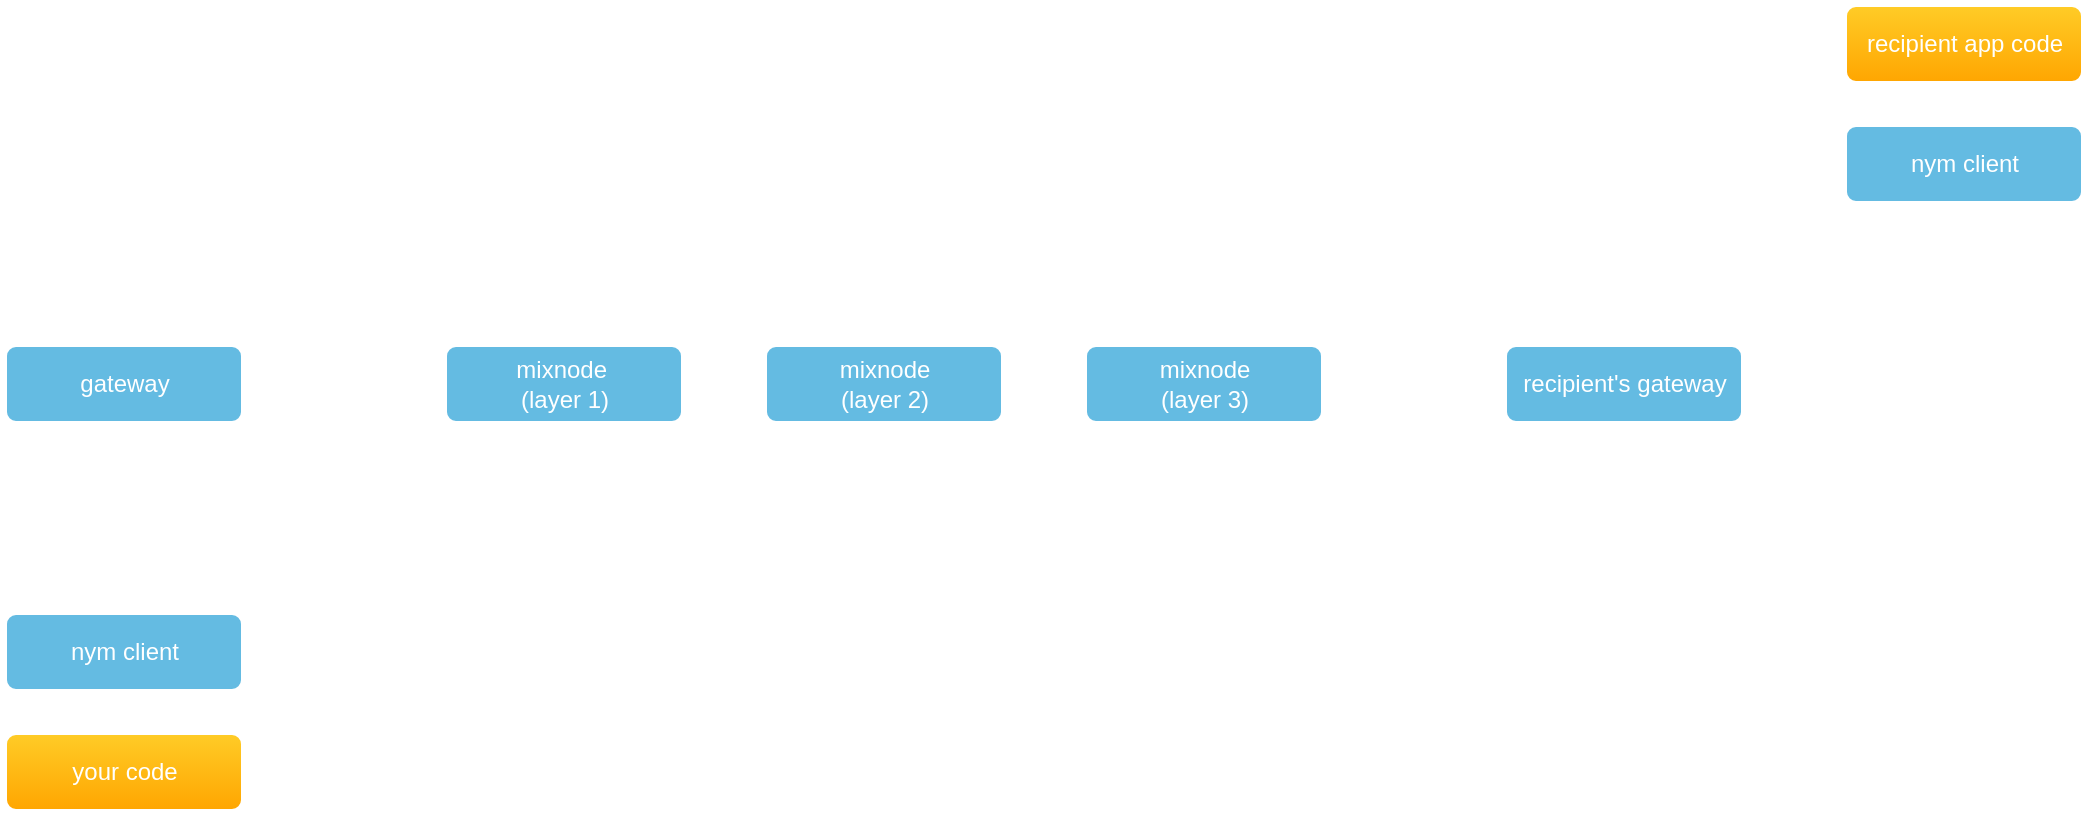 <mxfile version="20.4.0" type="device"><diagram id="6a731a19-8d31-9384-78a2-239565b7b9f0" name="Page-1"><mxGraphModel dx="1422" dy="714" grid="1" gridSize="10" guides="1" tooltips="1" connect="1" arrows="1" fold="1" page="1" pageScale="1" pageWidth="1169" pageHeight="827" background="none" math="0" shadow="0"><root><mxCell id="0"/><mxCell id="1" parent="0"/><mxCell id="1397" style="edgeStyle=orthogonalEdgeStyle;rounded=0;orthogonalLoop=1;jettySize=auto;html=1;exitX=1;exitY=0.5;exitDx=0;exitDy=0;entryX=0;entryY=0.5;entryDx=0;entryDy=0;strokeColor=#FFFFFF;" parent="1" source="iYXQ7Nyt1rIkLqZsySKX-1545" target="1394" edge="1"><mxGeometry relative="1" as="geometry"/></mxCell><mxCell id="iYXQ7Nyt1rIkLqZsySKX-1545" value="gateway" style="rounded=1;fillColor=#64BBE2;strokeColor=#FFFFFF;strokeWidth=3;shadow=0;html=1;fontColor=#FFFFFF;" parent="1" vertex="1"><mxGeometry x="60" y="280" width="120" height="40" as="geometry"/></mxCell><mxCell id="1393" style="edgeStyle=orthogonalEdgeStyle;rounded=0;orthogonalLoop=1;jettySize=auto;html=1;exitX=0.5;exitY=0;exitDx=0;exitDy=0;entryX=0.5;entryY=1;entryDx=0;entryDy=0;strokeColor=#FFFFFF;" parent="1" source="iYXQ7Nyt1rIkLqZsySKX-1555" target="iYXQ7Nyt1rIkLqZsySKX-1545" edge="1"><mxGeometry relative="1" as="geometry"/></mxCell><mxCell id="iYXQ7Nyt1rIkLqZsySKX-1555" value="nym client" style="rounded=1;fillColor=#64BBE2;strokeColor=#FFFFFF;strokeWidth=3;shadow=0;html=1;fontColor=#FFFFFF;" parent="1" vertex="1"><mxGeometry x="60" y="414" width="120" height="40" as="geometry"/></mxCell><mxCell id="1392" style="edgeStyle=orthogonalEdgeStyle;rounded=0;orthogonalLoop=1;jettySize=auto;html=1;exitX=0.5;exitY=0;exitDx=0;exitDy=0;entryX=0.5;entryY=1;entryDx=0;entryDy=0;strokeColor=#FFFFFF;" parent="1" source="iYXQ7Nyt1rIkLqZsySKX-1557" target="iYXQ7Nyt1rIkLqZsySKX-1555" edge="1"><mxGeometry relative="1" as="geometry"/></mxCell><mxCell id="iYXQ7Nyt1rIkLqZsySKX-1557" value="your code" style="rounded=1;fillColor=#ffcd28;strokeColor=#FFFFFF;strokeWidth=3;shadow=0;html=1;gradientColor=#ffa500;fontColor=#FFFFFF;" parent="1" vertex="1"><mxGeometry x="60" y="474" width="120" height="40" as="geometry"/></mxCell><mxCell id="1398" style="edgeStyle=orthogonalEdgeStyle;rounded=0;orthogonalLoop=1;jettySize=auto;html=1;exitX=1;exitY=0.5;exitDx=0;exitDy=0;entryX=0;entryY=0.5;entryDx=0;entryDy=0;strokeColor=#FFFFFF;" parent="1" source="1394" target="1395" edge="1"><mxGeometry relative="1" as="geometry"/></mxCell><mxCell id="1394" value="mixnode&amp;nbsp;&lt;br&gt;(layer 1)" style="rounded=1;fillColor=#64BBE2;strokeColor=#FFFFFF;strokeWidth=3;shadow=0;html=1;fontColor=#FFFFFF;" parent="1" vertex="1"><mxGeometry x="280" y="280" width="120" height="40" as="geometry"/></mxCell><mxCell id="1401" style="edgeStyle=orthogonalEdgeStyle;rounded=0;orthogonalLoop=1;jettySize=auto;html=1;strokeColor=#FFFFFF;" parent="1" source="1395" target="1396" edge="1"><mxGeometry relative="1" as="geometry"/></mxCell><mxCell id="1395" value="mixnode&lt;br&gt;(layer 2)" style="rounded=1;fillColor=#64BBE2;strokeColor=#FFFFFF;strokeWidth=3;shadow=0;html=1;fontColor=#FFFFFF;" parent="1" vertex="1"><mxGeometry x="440" y="280" width="120" height="40" as="geometry"/></mxCell><mxCell id="6XourZqVpTwrjCD2IhZg-1405" style="edgeStyle=orthogonalEdgeStyle;rounded=0;orthogonalLoop=1;jettySize=auto;html=1;entryX=0;entryY=0.5;entryDx=0;entryDy=0;strokeColor=#FFFFFF;" parent="1" source="1396" target="6XourZqVpTwrjCD2IhZg-1404" edge="1"><mxGeometry relative="1" as="geometry"/></mxCell><mxCell id="1396" value="mixnode&lt;br&gt;(layer 3)" style="rounded=1;fillColor=#64BBE2;strokeColor=#FFFFFF;strokeWidth=3;shadow=0;html=1;fontColor=#FFFFFF;" parent="1" vertex="1"><mxGeometry x="600" y="280" width="120" height="40" as="geometry"/></mxCell><mxCell id="6XourZqVpTwrjCD2IhZg-1407" style="edgeStyle=orthogonalEdgeStyle;rounded=0;orthogonalLoop=1;jettySize=auto;html=1;exitX=0.5;exitY=0;exitDx=0;exitDy=0;entryX=0.5;entryY=1;entryDx=0;entryDy=0;strokeColor=#FFFFFF;" parent="1" source="6XourZqVpTwrjCD2IhZg-1402" target="6XourZqVpTwrjCD2IhZg-1403" edge="1"><mxGeometry relative="1" as="geometry"/></mxCell><mxCell id="6XourZqVpTwrjCD2IhZg-1402" value="nym client" style="rounded=1;fillColor=#64BBE2;strokeColor=#FFFFFF;strokeWidth=3;shadow=0;html=1;fontColor=#FFFFFF;" parent="1" vertex="1"><mxGeometry x="980" y="170" width="120" height="40" as="geometry"/></mxCell><mxCell id="6XourZqVpTwrjCD2IhZg-1403" value="recipient app code" style="rounded=1;fillColor=#ffcd28;strokeColor=#FFFFFF;strokeWidth=3;shadow=0;html=1;gradientColor=#ffa500;fontColor=#FFFFFF;" parent="1" vertex="1"><mxGeometry x="980" y="110" width="120" height="40" as="geometry"/></mxCell><mxCell id="6XourZqVpTwrjCD2IhZg-1406" style="edgeStyle=orthogonalEdgeStyle;rounded=0;orthogonalLoop=1;jettySize=auto;html=1;entryX=0.5;entryY=1;entryDx=0;entryDy=0;strokeColor=#FFFFFF;" parent="1" source="6XourZqVpTwrjCD2IhZg-1404" target="6XourZqVpTwrjCD2IhZg-1402" edge="1"><mxGeometry relative="1" as="geometry"/></mxCell><mxCell id="6XourZqVpTwrjCD2IhZg-1404" value="recipient's gateway" style="rounded=1;fillColor=#64BBE2;strokeColor=#FFFFFF;strokeWidth=3;shadow=0;html=1;fontColor=#FFFFFF;" parent="1" vertex="1"><mxGeometry x="810" y="280" width="120" height="40" as="geometry"/></mxCell></root></mxGraphModel></diagram></mxfile>